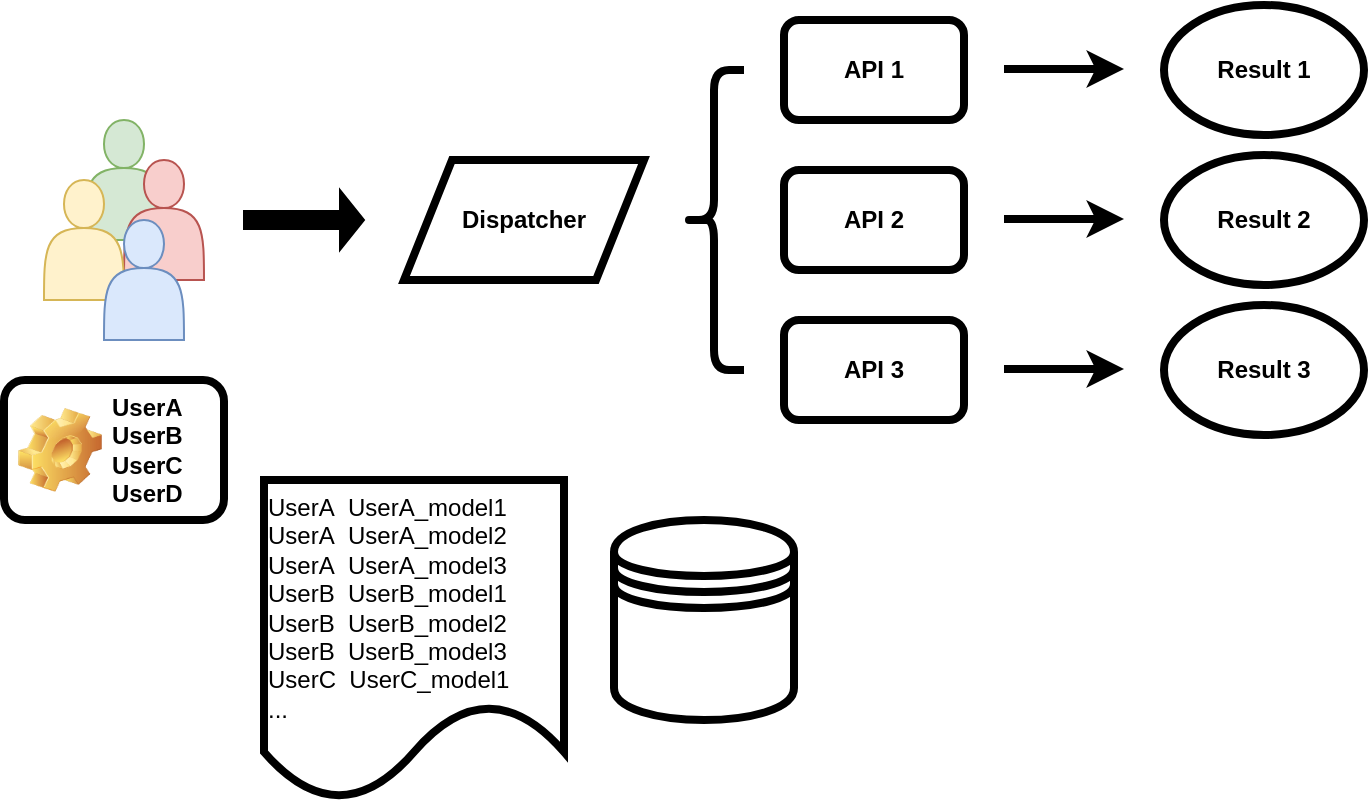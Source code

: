 <mxfile version="13.0.2" type="github">
  <diagram id="Hq4DuB4G5Q0XToz3wvH3" name="Page-1">
    <mxGraphModel dx="796" dy="562" grid="1" gridSize="10" guides="1" tooltips="1" connect="1" arrows="1" fold="1" page="1" pageScale="1" pageWidth="850" pageHeight="1100" math="0" shadow="0">
      <root>
        <mxCell id="0" />
        <mxCell id="1" parent="0" />
        <mxCell id="IHCtJjidZSzaSEiklruB-1" value="" style="shape=actor;whiteSpace=wrap;html=1;fillColor=#d5e8d4;strokeColor=#82b366;" vertex="1" parent="1">
          <mxGeometry x="70" y="160" width="40" height="60" as="geometry" />
        </mxCell>
        <mxCell id="IHCtJjidZSzaSEiklruB-2" value="" style="shape=actor;whiteSpace=wrap;html=1;fillColor=#f8cecc;strokeColor=#b85450;" vertex="1" parent="1">
          <mxGeometry x="90" y="180" width="40" height="60" as="geometry" />
        </mxCell>
        <mxCell id="IHCtJjidZSzaSEiklruB-3" value="" style="shape=actor;whiteSpace=wrap;html=1;fillColor=#fff2cc;strokeColor=#d6b656;" vertex="1" parent="1">
          <mxGeometry x="50" y="190" width="40" height="60" as="geometry" />
        </mxCell>
        <mxCell id="IHCtJjidZSzaSEiklruB-4" value="" style="shape=singleArrow;whiteSpace=wrap;html=1;fillColor=#000000;" vertex="1" parent="1">
          <mxGeometry x="150" y="195" width="60" height="30" as="geometry" />
        </mxCell>
        <mxCell id="IHCtJjidZSzaSEiklruB-5" value="&lt;b&gt;Dispatcher&lt;/b&gt;" style="shape=parallelogram;perimeter=parallelogramPerimeter;whiteSpace=wrap;html=1;fillColor=#FFFFFF;strokeWidth=4;" vertex="1" parent="1">
          <mxGeometry x="230" y="180" width="120" height="60" as="geometry" />
        </mxCell>
        <mxCell id="IHCtJjidZSzaSEiklruB-6" value="" style="shape=curlyBracket;whiteSpace=wrap;html=1;rounded=1;strokeWidth=4;fillColor=#FFFFFF;" vertex="1" parent="1">
          <mxGeometry x="370" y="135" width="30" height="150" as="geometry" />
        </mxCell>
        <mxCell id="IHCtJjidZSzaSEiklruB-7" value="" style="shape=actor;whiteSpace=wrap;html=1;fillColor=#dae8fc;strokeColor=#6c8ebf;" vertex="1" parent="1">
          <mxGeometry x="80" y="210" width="40" height="60" as="geometry" />
        </mxCell>
        <mxCell id="IHCtJjidZSzaSEiklruB-8" value="&lt;b&gt;API 1&lt;/b&gt;" style="rounded=1;whiteSpace=wrap;html=1;strokeWidth=4;fillColor=#FFFFFF;" vertex="1" parent="1">
          <mxGeometry x="420" y="110" width="90" height="50" as="geometry" />
        </mxCell>
        <mxCell id="IHCtJjidZSzaSEiklruB-9" value="&lt;b&gt;API 2&lt;/b&gt;" style="rounded=1;whiteSpace=wrap;html=1;strokeWidth=4;fillColor=#FFFFFF;" vertex="1" parent="1">
          <mxGeometry x="420" y="185" width="90" height="50" as="geometry" />
        </mxCell>
        <mxCell id="IHCtJjidZSzaSEiklruB-10" value="&lt;b&gt;API 3&lt;/b&gt;" style="rounded=1;whiteSpace=wrap;html=1;strokeWidth=4;fillColor=#FFFFFF;" vertex="1" parent="1">
          <mxGeometry x="420" y="260" width="90" height="50" as="geometry" />
        </mxCell>
        <mxCell id="IHCtJjidZSzaSEiklruB-11" value="" style="endArrow=classic;html=1;rounded=0;strokeWidth=4;" edge="1" parent="1">
          <mxGeometry width="50" height="50" relative="1" as="geometry">
            <mxPoint x="530" y="134.5" as="sourcePoint" />
            <mxPoint x="590" y="134.5" as="targetPoint" />
          </mxGeometry>
        </mxCell>
        <mxCell id="IHCtJjidZSzaSEiklruB-14" value="UserA&lt;br&gt;UserB&lt;br&gt;UserC&lt;br&gt;UserD" style="label;whiteSpace=wrap;html=1;image=img/clipart/Gear_128x128.png;strokeWidth=4;fillColor=#FFFFFF;" vertex="1" parent="1">
          <mxGeometry x="30" y="290" width="110" height="70" as="geometry" />
        </mxCell>
        <mxCell id="IHCtJjidZSzaSEiklruB-15" value="&lt;b&gt;Result 1&lt;/b&gt;" style="ellipse;whiteSpace=wrap;html=1;strokeWidth=4;fillColor=#FFFFFF;" vertex="1" parent="1">
          <mxGeometry x="610" y="102.5" width="100" height="65" as="geometry" />
        </mxCell>
        <mxCell id="IHCtJjidZSzaSEiklruB-16" value="" style="endArrow=classic;html=1;rounded=0;strokeWidth=4;" edge="1" parent="1">
          <mxGeometry width="50" height="50" relative="1" as="geometry">
            <mxPoint x="530" y="209.5" as="sourcePoint" />
            <mxPoint x="590" y="209.5" as="targetPoint" />
          </mxGeometry>
        </mxCell>
        <mxCell id="IHCtJjidZSzaSEiklruB-17" value="&lt;b&gt;Result 2&lt;/b&gt;" style="ellipse;whiteSpace=wrap;html=1;strokeWidth=4;fillColor=#FFFFFF;" vertex="1" parent="1">
          <mxGeometry x="610" y="177.5" width="100" height="65" as="geometry" />
        </mxCell>
        <mxCell id="IHCtJjidZSzaSEiklruB-20" value="" style="endArrow=classic;html=1;rounded=0;strokeWidth=4;" edge="1" parent="1">
          <mxGeometry width="50" height="50" relative="1" as="geometry">
            <mxPoint x="530" y="284.5" as="sourcePoint" />
            <mxPoint x="590" y="284.5" as="targetPoint" />
          </mxGeometry>
        </mxCell>
        <mxCell id="IHCtJjidZSzaSEiklruB-21" value="&lt;b&gt;Result 3&lt;/b&gt;" style="ellipse;whiteSpace=wrap;html=1;strokeWidth=4;fillColor=#FFFFFF;" vertex="1" parent="1">
          <mxGeometry x="610" y="252.5" width="100" height="65" as="geometry" />
        </mxCell>
        <mxCell id="IHCtJjidZSzaSEiklruB-22" value="" style="shape=datastore;whiteSpace=wrap;html=1;strokeWidth=4;fillColor=#FFFFFF;" vertex="1" parent="1">
          <mxGeometry x="335" y="360" width="90" height="100" as="geometry" />
        </mxCell>
        <mxCell id="IHCtJjidZSzaSEiklruB-23" value="&lt;span&gt;UserA&amp;nbsp; UserA_model1&amp;nbsp;&lt;br&gt;UserA&amp;nbsp; UserA_model2&lt;br&gt;UserA&amp;nbsp; UserA_model3&lt;br&gt;UserB&amp;nbsp; UserB_model1&lt;br&gt;UserB&amp;nbsp; UserB_model2&lt;br&gt;UserB&amp;nbsp; UserB_model3&lt;br&gt;&lt;/span&gt;UserC&amp;nbsp; UserC_model1&lt;br&gt;&lt;span&gt;...&lt;br&gt;&lt;/span&gt;" style="shape=document;whiteSpace=wrap;html=1;boundedLbl=1;strokeWidth=4;fillColor=#FFFFFF;align=left;horizontal=1;verticalAlign=top;labelPosition=center;verticalLabelPosition=middle;" vertex="1" parent="1">
          <mxGeometry x="160" y="340" width="150" height="160" as="geometry" />
        </mxCell>
      </root>
    </mxGraphModel>
  </diagram>
</mxfile>
